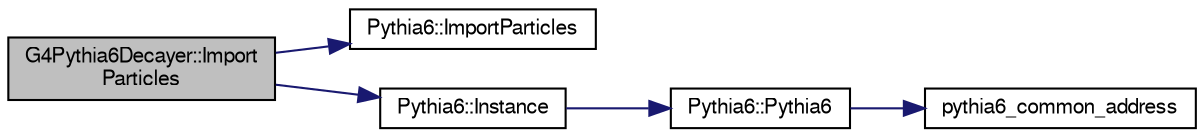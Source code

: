 digraph "G4Pythia6Decayer::ImportParticles"
{
  bgcolor="transparent";
  edge [fontname="FreeSans",fontsize="10",labelfontname="FreeSans",labelfontsize="10"];
  node [fontname="FreeSans",fontsize="10",shape=record];
  rankdir="LR";
  Node1 [label="G4Pythia6Decayer::Import\lParticles",height=0.2,width=0.4,color="black", fillcolor="grey75", style="filled" fontcolor="black"];
  Node1 -> Node2 [color="midnightblue",fontsize="10",style="solid",fontname="FreeSans"];
  Node2 [label="Pythia6::ImportParticles",height=0.2,width=0.4,color="black",URL="$d8/d25/classPythia6.html#a3330971ef3343452c6ff99364015dd4f"];
  Node1 -> Node3 [color="midnightblue",fontsize="10",style="solid",fontname="FreeSans"];
  Node3 [label="Pythia6::Instance",height=0.2,width=0.4,color="black",URL="$d8/d25/classPythia6.html#a2d69c1109df9b9a45134c793c312c223"];
  Node3 -> Node4 [color="midnightblue",fontsize="10",style="solid",fontname="FreeSans"];
  Node4 [label="Pythia6::Pythia6",height=0.2,width=0.4,color="black",URL="$d8/d25/classPythia6.html#a7907092070bb53cee29bb34c9d7f2b0a"];
  Node4 -> Node5 [color="midnightblue",fontsize="10",style="solid",fontname="FreeSans"];
  Node5 [label="pythia6_common_address",height=0.2,width=0.4,color="black",URL="$d8/de1/Pythia6_8cc.html#a77d0b9d64ec0087e94c426a01cf59645"];
}
